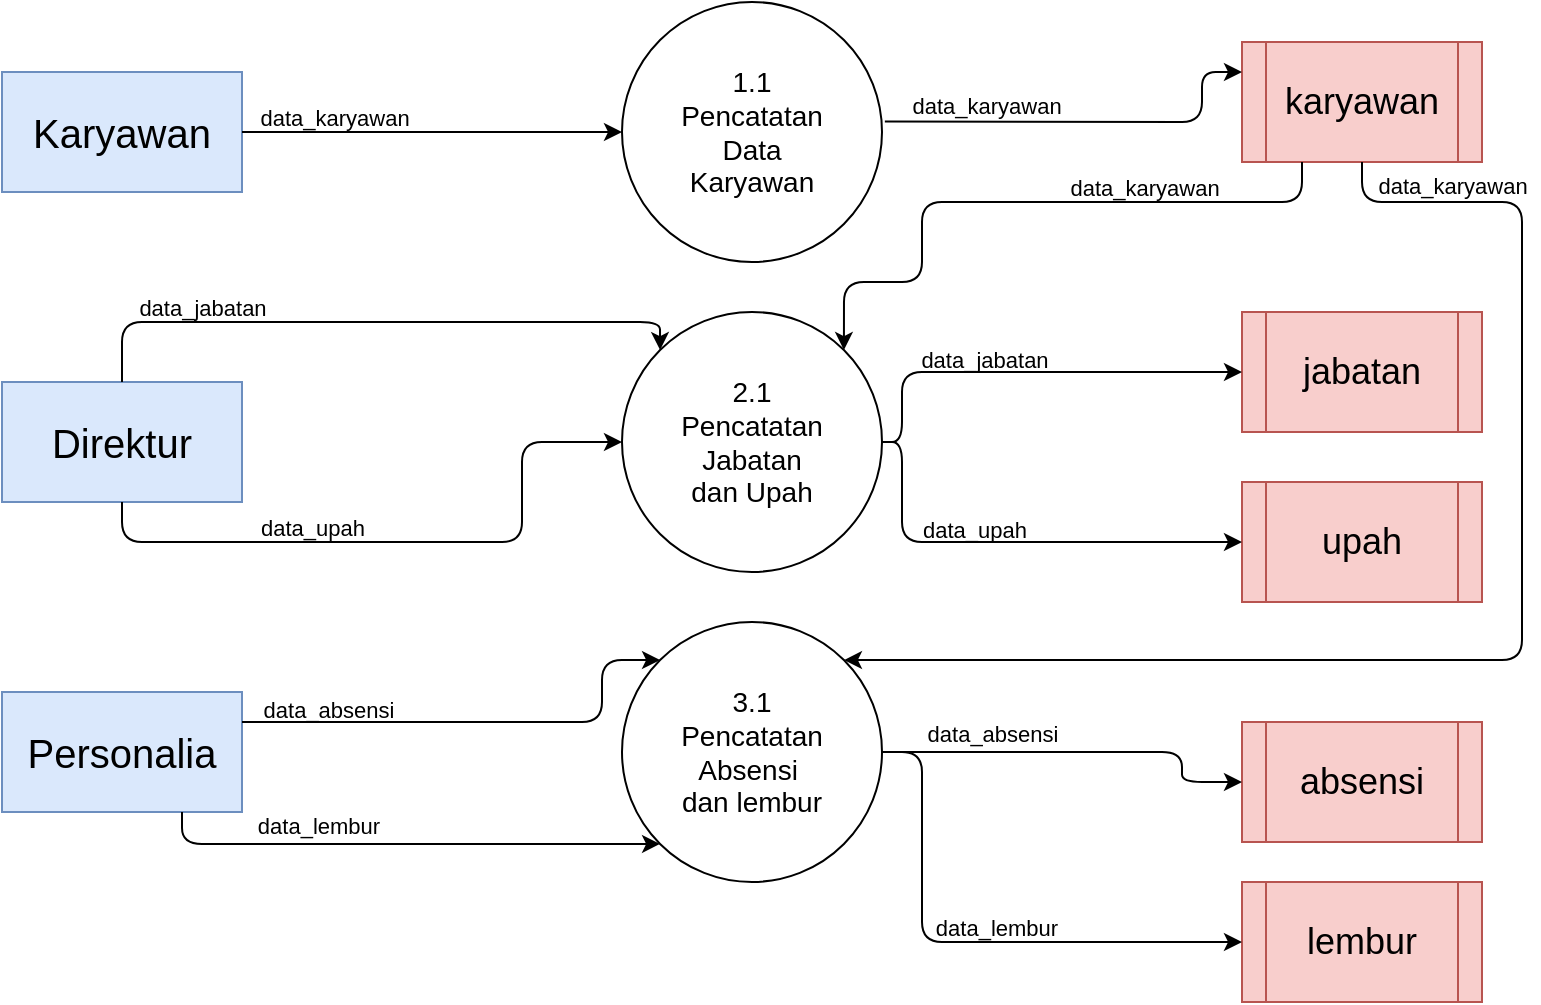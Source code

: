 <mxfile version="13.7.2" type="device"><diagram id="O4hR6TtxoEqP6BANApNs" name="Page-1"><mxGraphModel dx="982" dy="557" grid="1" gridSize="10" guides="1" tooltips="1" connect="1" arrows="1" fold="1" page="1" pageScale="1" pageWidth="850" pageHeight="1100" math="0" shadow="0"><root><mxCell id="0"/><mxCell id="1" parent="0"/><mxCell id="8yRo2aR_uT8eywwliyXQ-1" value="&lt;font style=&quot;font-size: 14px&quot;&gt;1.1&lt;br&gt;Pencatatan&lt;br&gt;Data&lt;br&gt;Karyawan&lt;/font&gt;" style="ellipse;whiteSpace=wrap;html=1;aspect=fixed;" vertex="1" parent="1"><mxGeometry x="330" y="20" width="130" height="130" as="geometry"/></mxCell><mxCell id="8yRo2aR_uT8eywwliyXQ-2" value="&lt;font style=&quot;font-size: 14px&quot;&gt;2.1&lt;br&gt;Pencatatan&lt;br&gt;Jabatan &lt;br&gt;dan Upah&lt;/font&gt;" style="ellipse;whiteSpace=wrap;html=1;aspect=fixed;" vertex="1" parent="1"><mxGeometry x="330" y="175" width="130" height="130" as="geometry"/></mxCell><mxCell id="8yRo2aR_uT8eywwliyXQ-3" value="&lt;font style=&quot;font-size: 14px&quot;&gt;3.1&lt;br&gt;Pencatatan&lt;br&gt;Absensi&amp;nbsp;&lt;br&gt;dan lembur&lt;br&gt;&lt;/font&gt;" style="ellipse;whiteSpace=wrap;html=1;aspect=fixed;" vertex="1" parent="1"><mxGeometry x="330" y="330" width="130" height="130" as="geometry"/></mxCell><mxCell id="8yRo2aR_uT8eywwliyXQ-4" value="&lt;font style=&quot;font-size: 20px&quot;&gt;Karyawan&lt;/font&gt;" style="rounded=0;whiteSpace=wrap;html=1;fillColor=#dae8fc;strokeColor=#6c8ebf;" vertex="1" parent="1"><mxGeometry x="20" y="55" width="120" height="60" as="geometry"/></mxCell><mxCell id="8yRo2aR_uT8eywwliyXQ-5" value="&lt;font style=&quot;font-size: 18px&quot;&gt;karyawan&lt;/font&gt;" style="shape=process;whiteSpace=wrap;html=1;backgroundOutline=1;fillColor=#f8cecc;strokeColor=#b85450;" vertex="1" parent="1"><mxGeometry x="640" y="40" width="120" height="60" as="geometry"/></mxCell><mxCell id="8yRo2aR_uT8eywwliyXQ-6" value="&lt;font style=&quot;font-size: 18px&quot;&gt;jabatan&lt;/font&gt;" style="shape=process;whiteSpace=wrap;html=1;backgroundOutline=1;fillColor=#f8cecc;strokeColor=#b85450;" vertex="1" parent="1"><mxGeometry x="640" y="175" width="120" height="60" as="geometry"/></mxCell><mxCell id="8yRo2aR_uT8eywwliyXQ-7" value="&lt;font style=&quot;font-size: 18px&quot;&gt;upah&lt;/font&gt;" style="shape=process;whiteSpace=wrap;html=1;backgroundOutline=1;fillColor=#f8cecc;strokeColor=#b85450;" vertex="1" parent="1"><mxGeometry x="640" y="260" width="120" height="60" as="geometry"/></mxCell><mxCell id="8yRo2aR_uT8eywwliyXQ-8" value="&lt;font style=&quot;font-size: 18px&quot;&gt;absensi&lt;/font&gt;" style="shape=process;whiteSpace=wrap;html=1;backgroundOutline=1;fillColor=#f8cecc;strokeColor=#b85450;" vertex="1" parent="1"><mxGeometry x="640" y="380" width="120" height="60" as="geometry"/></mxCell><mxCell id="8yRo2aR_uT8eywwliyXQ-9" value="&lt;font style=&quot;font-size: 18px&quot;&gt;lembur&lt;/font&gt;" style="shape=process;whiteSpace=wrap;html=1;backgroundOutline=1;fillColor=#f8cecc;strokeColor=#b85450;" vertex="1" parent="1"><mxGeometry x="640" y="460" width="120" height="60" as="geometry"/></mxCell><mxCell id="8yRo2aR_uT8eywwliyXQ-10" value="&lt;font style=&quot;font-size: 20px&quot;&gt;Direktur&lt;/font&gt;" style="rounded=0;whiteSpace=wrap;html=1;fillColor=#dae8fc;strokeColor=#6c8ebf;" vertex="1" parent="1"><mxGeometry x="20" y="210" width="120" height="60" as="geometry"/></mxCell><mxCell id="8yRo2aR_uT8eywwliyXQ-11" value="&lt;font style=&quot;font-size: 20px&quot;&gt;Personalia&lt;/font&gt;" style="rounded=0;whiteSpace=wrap;html=1;fillColor=#dae8fc;strokeColor=#6c8ebf;" vertex="1" parent="1"><mxGeometry x="20" y="365" width="120" height="60" as="geometry"/></mxCell><mxCell id="8yRo2aR_uT8eywwliyXQ-12" value="" style="endArrow=classic;html=1;exitX=1;exitY=0.5;exitDx=0;exitDy=0;entryX=0;entryY=0.5;entryDx=0;entryDy=0;" edge="1" parent="1" source="8yRo2aR_uT8eywwliyXQ-4" target="8yRo2aR_uT8eywwliyXQ-1"><mxGeometry width="50" height="50" relative="1" as="geometry"><mxPoint x="400" y="130" as="sourcePoint"/><mxPoint x="450" y="80" as="targetPoint"/></mxGeometry></mxCell><mxCell id="8yRo2aR_uT8eywwliyXQ-13" value="data_karyawan" style="edgeLabel;html=1;align=center;verticalAlign=bottom;resizable=0;points=[];labelBackgroundColor=none;spacing=1;" vertex="1" connectable="0" parent="8yRo2aR_uT8eywwliyXQ-12"><mxGeometry x="-0.183" relative="1" as="geometry"><mxPoint x="-32" as="offset"/></mxGeometry></mxCell><mxCell id="8yRo2aR_uT8eywwliyXQ-14" value="" style="endArrow=classic;html=1;entryX=0;entryY=0.25;entryDx=0;entryDy=0;exitX=1.011;exitY=0.46;exitDx=0;exitDy=0;exitPerimeter=0;" edge="1" parent="1" source="8yRo2aR_uT8eywwliyXQ-1" target="8yRo2aR_uT8eywwliyXQ-5"><mxGeometry width="50" height="50" relative="1" as="geometry"><mxPoint x="320" y="190" as="sourcePoint"/><mxPoint x="370" y="140" as="targetPoint"/><Array as="points"><mxPoint x="620" y="80"/><mxPoint x="620" y="55"/></Array></mxGeometry></mxCell><mxCell id="8yRo2aR_uT8eywwliyXQ-15" value="data_karyawan" style="edgeLabel;html=1;align=center;verticalAlign=bottom;resizable=0;points=[];spacing=1;labelBackgroundColor=none;" vertex="1" connectable="0" parent="8yRo2aR_uT8eywwliyXQ-14"><mxGeometry x="-0.137" relative="1" as="geometry"><mxPoint x="-38" as="offset"/></mxGeometry></mxCell><mxCell id="8yRo2aR_uT8eywwliyXQ-16" value="" style="endArrow=classic;html=1;exitX=0.5;exitY=0;exitDx=0;exitDy=0;entryX=0;entryY=0;entryDx=0;entryDy=0;" edge="1" parent="1" source="8yRo2aR_uT8eywwliyXQ-10" target="8yRo2aR_uT8eywwliyXQ-2"><mxGeometry width="50" height="50" relative="1" as="geometry"><mxPoint x="280" y="260" as="sourcePoint"/><mxPoint x="330" y="210" as="targetPoint"/><Array as="points"><mxPoint x="80" y="180"/><mxPoint x="349" y="180"/></Array></mxGeometry></mxCell><mxCell id="8yRo2aR_uT8eywwliyXQ-17" value="data_jabatan" style="edgeLabel;html=1;align=center;verticalAlign=bottom;resizable=0;points=[];spacing=1;labelBackgroundColor=none;" vertex="1" connectable="0" parent="8yRo2aR_uT8eywwliyXQ-16"><mxGeometry x="-0.194" relative="1" as="geometry"><mxPoint x="-56.11" as="offset"/></mxGeometry></mxCell><mxCell id="8yRo2aR_uT8eywwliyXQ-18" value="" style="endArrow=classic;html=1;exitX=0.5;exitY=1;exitDx=0;exitDy=0;entryX=0;entryY=0.5;entryDx=0;entryDy=0;" edge="1" parent="1" source="8yRo2aR_uT8eywwliyXQ-10" target="8yRo2aR_uT8eywwliyXQ-2"><mxGeometry width="50" height="50" relative="1" as="geometry"><mxPoint x="330" y="270" as="sourcePoint"/><mxPoint x="380" y="220" as="targetPoint"/><Array as="points"><mxPoint x="80" y="290"/><mxPoint x="280" y="290"/><mxPoint x="280" y="240"/></Array></mxGeometry></mxCell><mxCell id="8yRo2aR_uT8eywwliyXQ-19" value="data_upah" style="edgeLabel;html=1;align=center;verticalAlign=bottom;resizable=0;points=[];spacing=1;labelBackgroundColor=none;" vertex="1" connectable="0" parent="8yRo2aR_uT8eywwliyXQ-18"><mxGeometry x="-0.091" relative="1" as="geometry"><mxPoint x="-31" as="offset"/></mxGeometry></mxCell><mxCell id="8yRo2aR_uT8eywwliyXQ-20" value="" style="endArrow=classic;html=1;exitX=1;exitY=0.5;exitDx=0;exitDy=0;entryX=0;entryY=0.5;entryDx=0;entryDy=0;" edge="1" parent="1" source="8yRo2aR_uT8eywwliyXQ-2" target="8yRo2aR_uT8eywwliyXQ-6"><mxGeometry width="50" height="50" relative="1" as="geometry"><mxPoint x="250" y="180" as="sourcePoint"/><mxPoint x="300" y="130" as="targetPoint"/><Array as="points"><mxPoint x="470" y="240"/><mxPoint x="470" y="205"/></Array></mxGeometry></mxCell><mxCell id="8yRo2aR_uT8eywwliyXQ-21" value="data_jabatan" style="edgeLabel;html=1;align=center;verticalAlign=bottom;resizable=0;points=[];spacing=1;labelBackgroundColor=none;" vertex="1" connectable="0" parent="8yRo2aR_uT8eywwliyXQ-20"><mxGeometry x="-0.11" y="-1" relative="1" as="geometry"><mxPoint x="-10" as="offset"/></mxGeometry></mxCell><mxCell id="8yRo2aR_uT8eywwliyXQ-24" value="" style="endArrow=classic;html=1;entryX=0;entryY=0.5;entryDx=0;entryDy=0;exitX=1;exitY=0.5;exitDx=0;exitDy=0;" edge="1" parent="1" source="8yRo2aR_uT8eywwliyXQ-2" target="8yRo2aR_uT8eywwliyXQ-7"><mxGeometry width="50" height="50" relative="1" as="geometry"><mxPoint x="210" y="270" as="sourcePoint"/><mxPoint x="260" y="220" as="targetPoint"/><Array as="points"><mxPoint x="470" y="240"/><mxPoint x="470" y="290"/></Array></mxGeometry></mxCell><mxCell id="8yRo2aR_uT8eywwliyXQ-25" value="data_upah" style="edgeLabel;html=1;align=center;verticalAlign=bottom;resizable=0;points=[];spacing=1;labelBackgroundColor=none;" vertex="1" connectable="0" parent="8yRo2aR_uT8eywwliyXQ-24"><mxGeometry x="-0.038" y="-1" relative="1" as="geometry"><mxPoint x="-15" as="offset"/></mxGeometry></mxCell><mxCell id="8yRo2aR_uT8eywwliyXQ-26" value="" style="endArrow=classic;html=1;entryX=1;entryY=0;entryDx=0;entryDy=0;exitX=0.25;exitY=1;exitDx=0;exitDy=0;" edge="1" parent="1" source="8yRo2aR_uT8eywwliyXQ-5" target="8yRo2aR_uT8eywwliyXQ-2"><mxGeometry width="50" height="50" relative="1" as="geometry"><mxPoint x="290" y="240" as="sourcePoint"/><mxPoint x="340" y="190" as="targetPoint"/><Array as="points"><mxPoint x="670" y="120"/><mxPoint x="480" y="120"/><mxPoint x="480" y="160"/><mxPoint x="441" y="160"/></Array></mxGeometry></mxCell><mxCell id="8yRo2aR_uT8eywwliyXQ-27" value="data_karyawan" style="edgeLabel;html=1;align=center;verticalAlign=bottom;resizable=0;points=[];spacing=1;labelBackgroundColor=none;" vertex="1" connectable="0" parent="8yRo2aR_uT8eywwliyXQ-26"><mxGeometry x="-0.029" relative="1" as="geometry"><mxPoint x="58" as="offset"/></mxGeometry></mxCell><mxCell id="8yRo2aR_uT8eywwliyXQ-28" value="" style="endArrow=classic;html=1;exitX=1;exitY=0.25;exitDx=0;exitDy=0;entryX=0;entryY=0;entryDx=0;entryDy=0;" edge="1" parent="1" source="8yRo2aR_uT8eywwliyXQ-11" target="8yRo2aR_uT8eywwliyXQ-3"><mxGeometry width="50" height="50" relative="1" as="geometry"><mxPoint x="320" y="300" as="sourcePoint"/><mxPoint x="370" y="250" as="targetPoint"/><Array as="points"><mxPoint x="320" y="380"/><mxPoint x="320" y="349"/></Array></mxGeometry></mxCell><mxCell id="8yRo2aR_uT8eywwliyXQ-29" value="data_absensi" style="edgeLabel;html=1;align=center;verticalAlign=bottom;resizable=0;points=[];labelBackgroundColor=none;" vertex="1" connectable="0" parent="8yRo2aR_uT8eywwliyXQ-28"><mxGeometry x="-0.183" y="-2" relative="1" as="geometry"><mxPoint x="-55" as="offset"/></mxGeometry></mxCell><mxCell id="8yRo2aR_uT8eywwliyXQ-30" value="" style="endArrow=classic;html=1;exitX=0.75;exitY=1;exitDx=0;exitDy=0;entryX=0;entryY=1;entryDx=0;entryDy=0;" edge="1" parent="1" source="8yRo2aR_uT8eywwliyXQ-11" target="8yRo2aR_uT8eywwliyXQ-3"><mxGeometry width="50" height="50" relative="1" as="geometry"><mxPoint x="270" y="390" as="sourcePoint"/><mxPoint x="320" y="340" as="targetPoint"/><Array as="points"><mxPoint x="110" y="441"/></Array></mxGeometry></mxCell><mxCell id="8yRo2aR_uT8eywwliyXQ-31" value="data_lembur" style="edgeLabel;html=1;align=center;verticalAlign=bottom;resizable=0;points=[];labelBackgroundColor=none;" vertex="1" connectable="0" parent="8yRo2aR_uT8eywwliyXQ-30"><mxGeometry x="-0.194" relative="1" as="geometry"><mxPoint x="-19" as="offset"/></mxGeometry></mxCell><mxCell id="8yRo2aR_uT8eywwliyXQ-32" value="" style="endArrow=classic;html=1;exitX=1;exitY=0.5;exitDx=0;exitDy=0;entryX=0;entryY=0.5;entryDx=0;entryDy=0;" edge="1" parent="1" source="8yRo2aR_uT8eywwliyXQ-3" target="8yRo2aR_uT8eywwliyXQ-8"><mxGeometry width="50" height="50" relative="1" as="geometry"><mxPoint x="510" y="340" as="sourcePoint"/><mxPoint x="560" y="290" as="targetPoint"/><Array as="points"><mxPoint x="610" y="395"/><mxPoint x="610" y="410"/></Array></mxGeometry></mxCell><mxCell id="8yRo2aR_uT8eywwliyXQ-33" value="data_absensi" style="edgeLabel;html=1;align=center;verticalAlign=bottom;resizable=0;points=[];spacing=1;labelBackgroundColor=none;" vertex="1" connectable="0" parent="8yRo2aR_uT8eywwliyXQ-32"><mxGeometry x="-0.138" y="-1" relative="1" as="geometry"><mxPoint x="-29.19" y="-2.24" as="offset"/></mxGeometry></mxCell><mxCell id="8yRo2aR_uT8eywwliyXQ-34" value="" style="endArrow=classic;html=1;exitX=1;exitY=0.5;exitDx=0;exitDy=0;entryX=0;entryY=0.5;entryDx=0;entryDy=0;" edge="1" parent="1" source="8yRo2aR_uT8eywwliyXQ-3" target="8yRo2aR_uT8eywwliyXQ-9"><mxGeometry width="50" height="50" relative="1" as="geometry"><mxPoint x="420" y="210" as="sourcePoint"/><mxPoint x="470" y="160" as="targetPoint"/><Array as="points"><mxPoint x="480" y="395"/><mxPoint x="480" y="490"/></Array></mxGeometry></mxCell><mxCell id="8yRo2aR_uT8eywwliyXQ-35" value="data_lembur" style="edgeLabel;html=1;align=center;verticalAlign=bottom;resizable=0;points=[];spacing=1;labelBackgroundColor=none;" vertex="1" connectable="0" parent="8yRo2aR_uT8eywwliyXQ-34"><mxGeometry x="-0.046" y="2" relative="1" as="geometry"><mxPoint x="21" y="2" as="offset"/></mxGeometry></mxCell><mxCell id="8yRo2aR_uT8eywwliyXQ-36" value="" style="endArrow=classic;html=1;exitX=0.5;exitY=1;exitDx=0;exitDy=0;entryX=1;entryY=0;entryDx=0;entryDy=0;" edge="1" parent="1" source="8yRo2aR_uT8eywwliyXQ-5" target="8yRo2aR_uT8eywwliyXQ-3"><mxGeometry width="50" height="50" relative="1" as="geometry"><mxPoint x="520" y="300" as="sourcePoint"/><mxPoint x="570" y="250" as="targetPoint"/><Array as="points"><mxPoint x="700" y="120"/><mxPoint x="780" y="120"/><mxPoint x="780" y="349"/></Array></mxGeometry></mxCell><mxCell id="8yRo2aR_uT8eywwliyXQ-37" value="data_karyawan" style="edgeLabel;html=1;align=center;verticalAlign=bottom;resizable=0;points=[];spacing=1;labelBackgroundColor=none;" vertex="1" connectable="0" parent="8yRo2aR_uT8eywwliyXQ-36"><mxGeometry x="0.216" y="2" relative="1" as="geometry"><mxPoint x="42.11" y="-231.01" as="offset"/></mxGeometry></mxCell></root></mxGraphModel></diagram></mxfile>